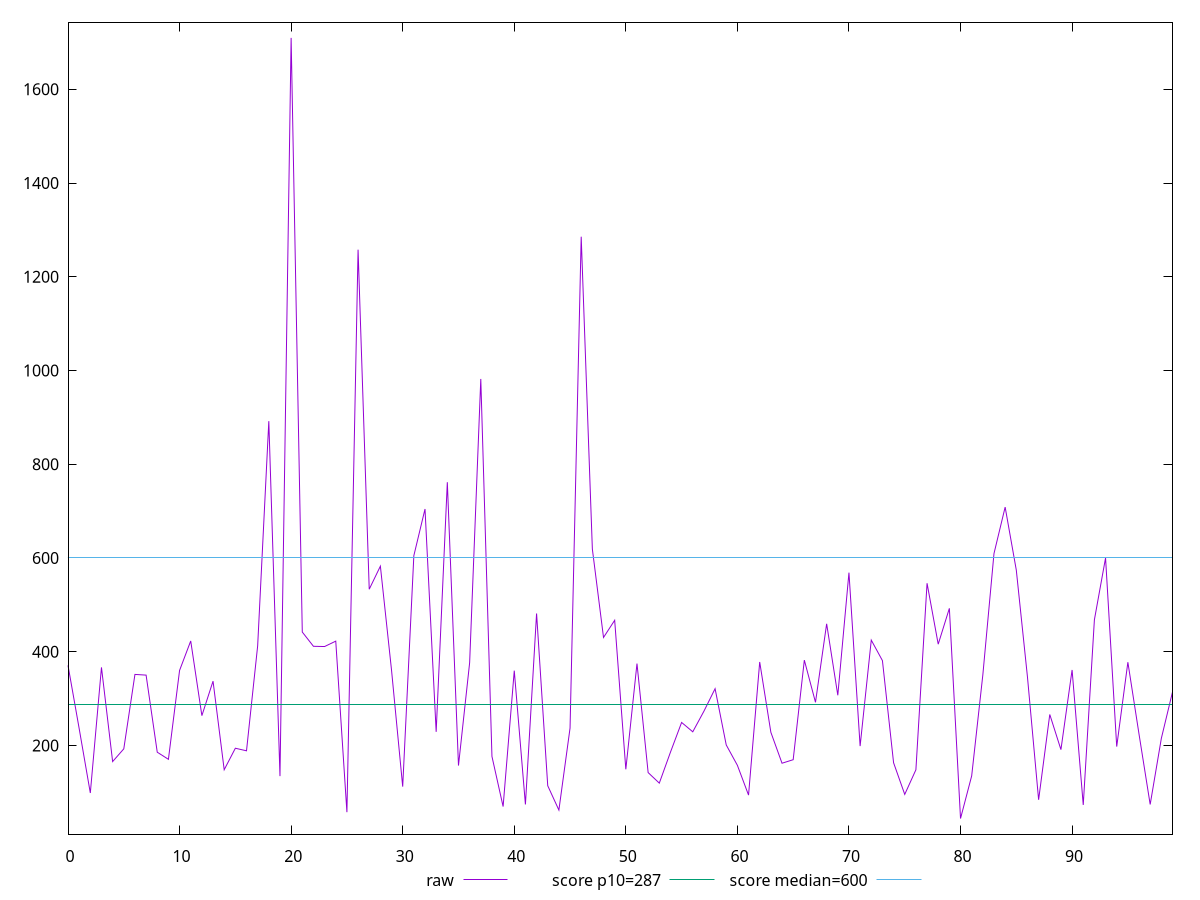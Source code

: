 reset

$raw <<EOF
0 370.7160000000006
1 236.04150000000072
2 98.49999999999977
3 366.5
4 165.5
5 192.66320000000042
6 351.5
7 350
8 185.5
9 170.30600000000004
10 360
11 422.88499999999976
12 263.5
13 337.1300000000001
14 148.08704999999918
15 194
16 188.5
17 412.52150000000006
18 891.9085
19 134.5
20 1709.73
21 441.8860000000004
22 411.5
23 411
24 422.5
25 57.5
26 1257.8605
27 533.2550000000015
28 582.5039999999995
29 360.3680000000004
30 112
31 605
32 704.4459999999999
33 229
34 761.6409999999998
35 157
36 376.5
37 981.9999999999998
38 176.5
39 69.5
40 359.5
41 73.99999999999977
42 481.5
43 114
44 62
45 237
46 1285.5000000000005
47 619
48 430.3594999999998
49 467
50 149
51 374.5875000000001
52 142.00000000000023
53 119.5
54 185.5
55 249
56 229
57 273
58 321
59 201
60 157.5
61 94
62 378
63 228
64 162
65 169.5
66 382
67 292
68 459.5
69 307
70 568.6779999999994
71 198.5
72 424.712
73 380.96699999999964
74 162.99999999999977
75 95.5
76 147.99999999999977
77 546.0540000000001
78 416
79 492.5
80 44
81 135
82 350.5
83 609.4964999999997
84 708.5
85 573.9999999999995
86 346
87 84
88 266
89 191
90 361
91 73
92 468.1060000000002
93 600.0330000000004
94 197.5
95 377.5
96 224
97 74
98 215
99 313.99999999999955
EOF

set key outside below
set xrange [0:99]
set yrange [10.685400000000001:1743.0446]
set trange [10.685400000000001:1743.0446]
set terminal svg size 640, 500 enhanced background rgb 'white'
set output "report_00015_2021-02-09T16-11-33.973Z/total-blocking-time/samples/pages+cached+noadtech/raw/values.svg"

plot $raw title "raw" with line, \
     287 title "score p10=287", \
     600 title "score median=600"

reset
